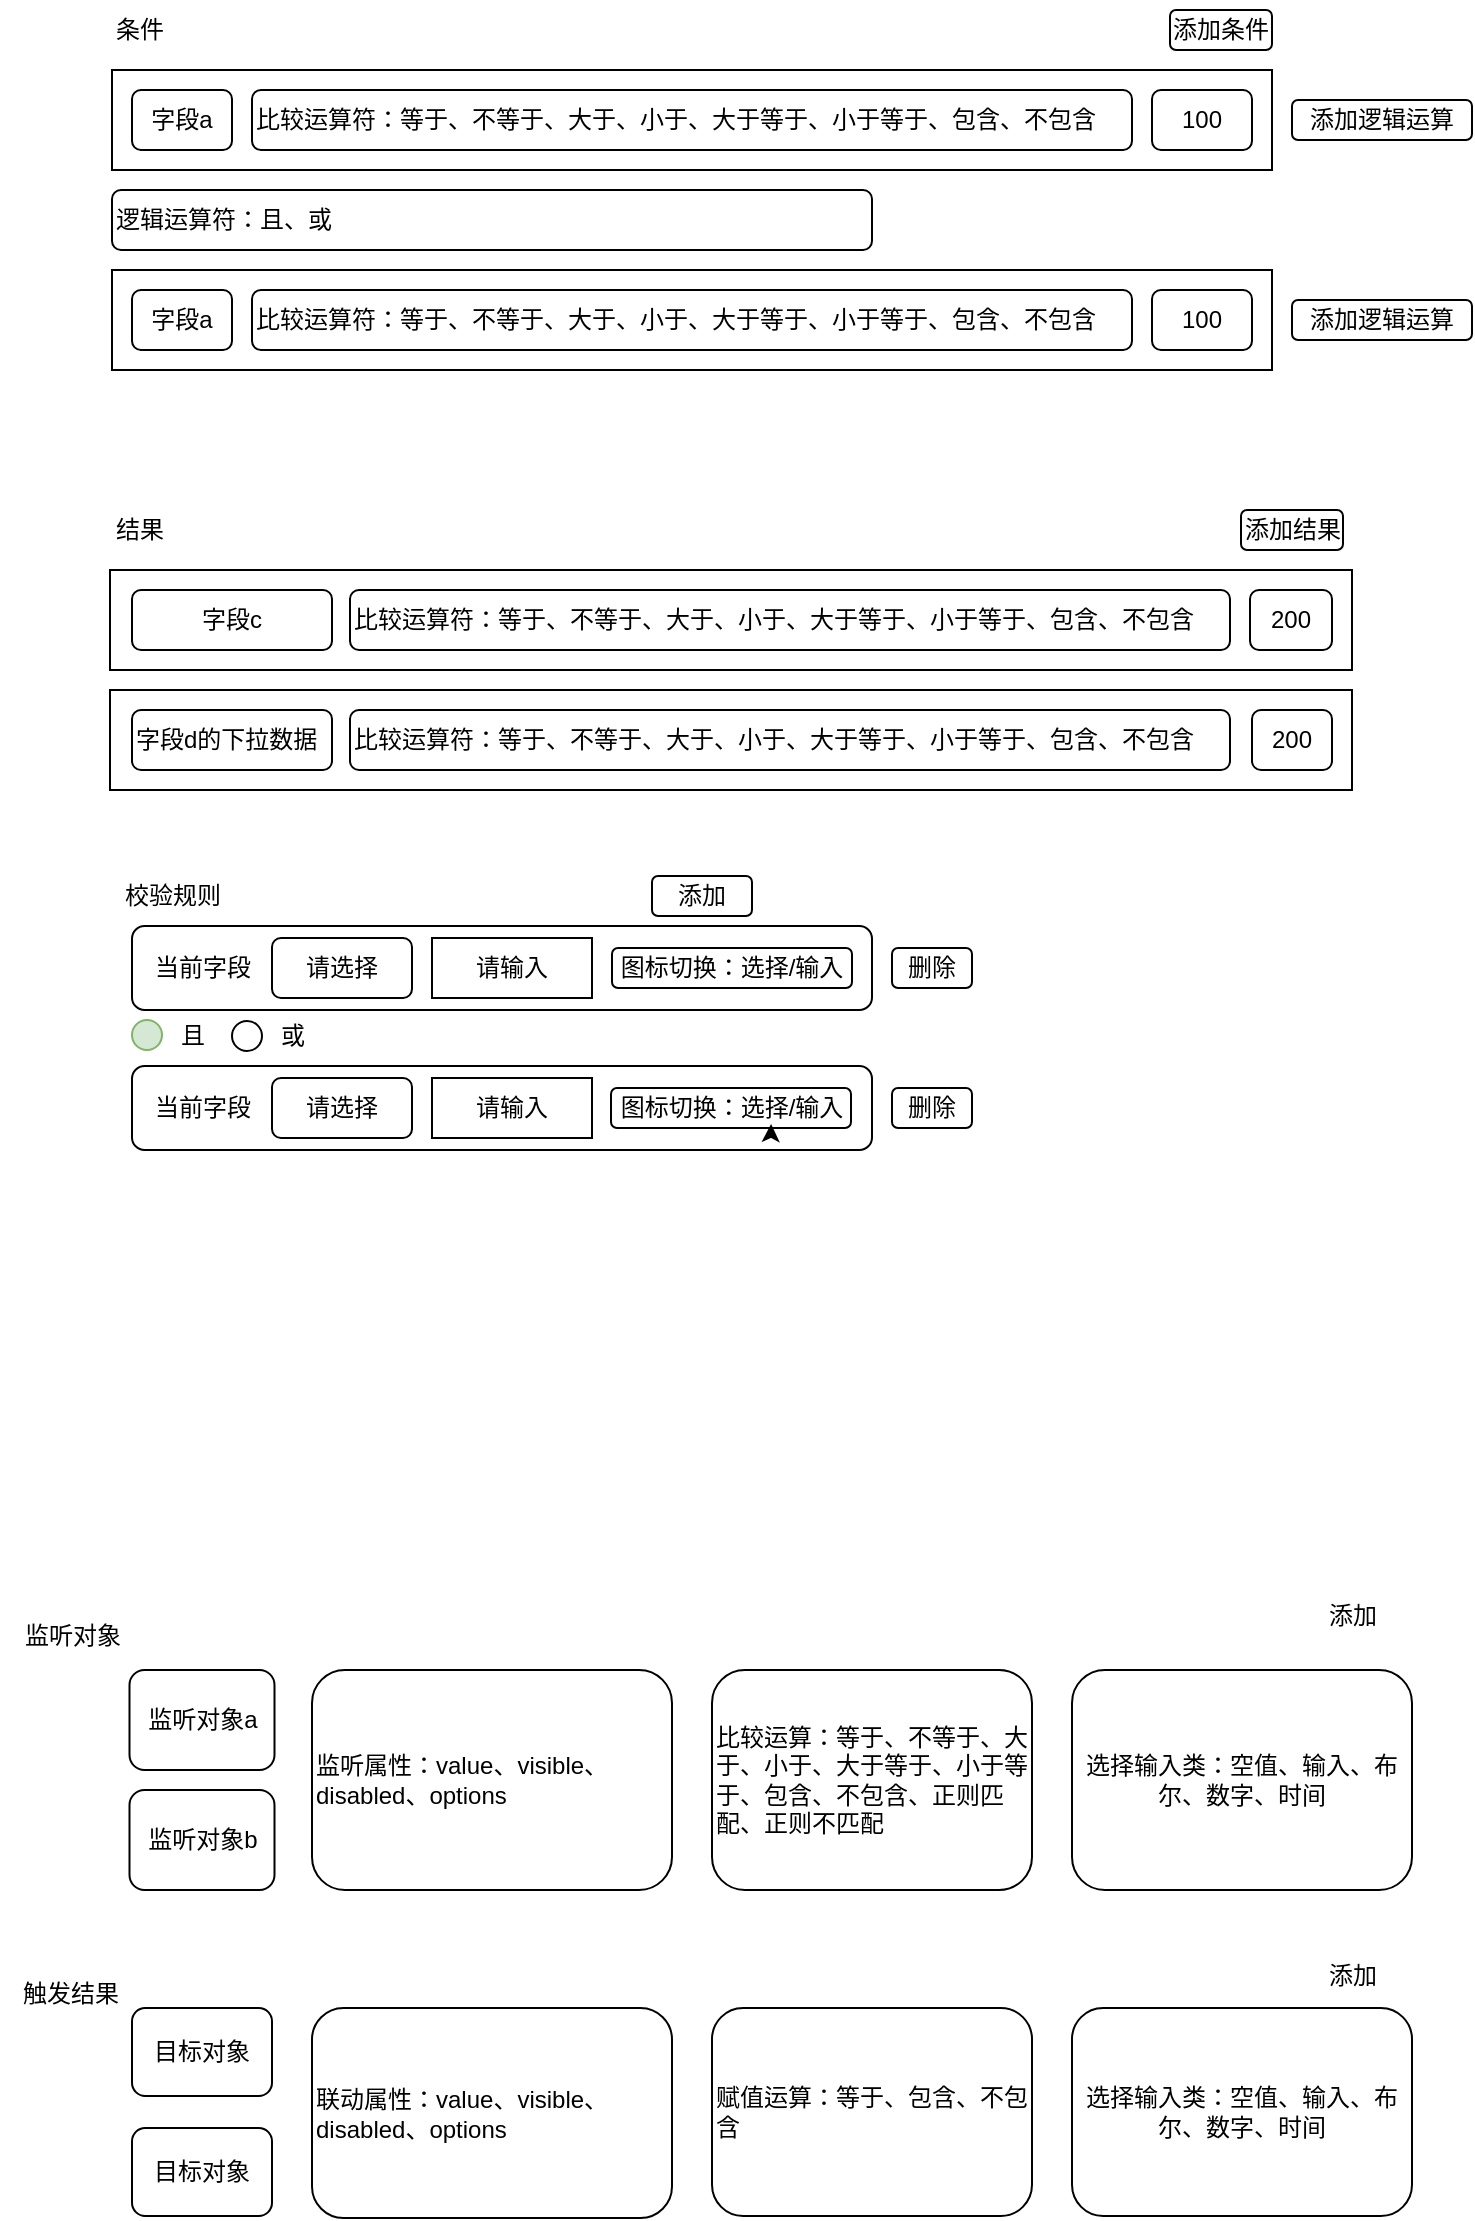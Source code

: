 <mxfile version="26.1.0">
  <diagram name="第 1 页" id="OkHcdpUXPn1q1teVOjKF">
    <mxGraphModel dx="1194" dy="651" grid="1" gridSize="10" guides="1" tooltips="1" connect="1" arrows="1" fold="1" page="1" pageScale="1" pageWidth="827" pageHeight="1169" math="0" shadow="0">
      <root>
        <mxCell id="0" />
        <mxCell id="1" parent="0" />
        <mxCell id="NQwIcO4NpjbpjUUEAGOQ-4" value="" style="ellipse;whiteSpace=wrap;html=1;aspect=fixed;fillColor=#d5e8d4;strokeColor=#82b366;" parent="1" vertex="1">
          <mxGeometry x="80" y="585" width="15" height="15" as="geometry" />
        </mxCell>
        <mxCell id="qAJiwPl70GLXNSQBcnNx-25" value="" style="rounded=0;whiteSpace=wrap;html=1;" parent="1" vertex="1">
          <mxGeometry x="69" y="420" width="621" height="50" as="geometry" />
        </mxCell>
        <mxCell id="qAJiwPl70GLXNSQBcnNx-16" value="" style="rounded=0;whiteSpace=wrap;html=1;" parent="1" vertex="1">
          <mxGeometry x="70" y="110" width="580" height="50" as="geometry" />
        </mxCell>
        <mxCell id="qAJiwPl70GLXNSQBcnNx-2" value="条件" style="text;html=1;align=left;verticalAlign=middle;whiteSpace=wrap;rounded=0;" parent="1" vertex="1">
          <mxGeometry x="70" y="75" width="60" height="30" as="geometry" />
        </mxCell>
        <mxCell id="qAJiwPl70GLXNSQBcnNx-4" value="添加条件" style="rounded=1;whiteSpace=wrap;html=1;" parent="1" vertex="1">
          <mxGeometry x="599" y="80" width="51" height="20" as="geometry" />
        </mxCell>
        <mxCell id="qAJiwPl70GLXNSQBcnNx-5" value="结果" style="text;html=1;align=left;verticalAlign=middle;whiteSpace=wrap;rounded=0;" parent="1" vertex="1">
          <mxGeometry x="70" y="325" width="60" height="30" as="geometry" />
        </mxCell>
        <mxCell id="qAJiwPl70GLXNSQBcnNx-10" value="&lt;div style=&quot;text-align: left;&quot;&gt;&lt;span style=&quot;background-color: initial; text-align: center;&quot;&gt;添加结果&lt;/span&gt;&lt;/div&gt;" style="rounded=1;whiteSpace=wrap;html=1;" parent="1" vertex="1">
          <mxGeometry x="634.5" y="330" width="51" height="20" as="geometry" />
        </mxCell>
        <mxCell id="qAJiwPl70GLXNSQBcnNx-13" value="逻辑运算符：且、或" style="rounded=1;whiteSpace=wrap;html=1;align=left;" parent="1" vertex="1">
          <mxGeometry x="70" y="170" width="380" height="30" as="geometry" />
        </mxCell>
        <mxCell id="qAJiwPl70GLXNSQBcnNx-14" value="字段d的下拉数据" style="rounded=1;whiteSpace=wrap;html=1;align=left;" parent="1" vertex="1">
          <mxGeometry x="80" y="430" width="100" height="30" as="geometry" />
        </mxCell>
        <mxCell id="qAJiwPl70GLXNSQBcnNx-1" value="字段a" style="rounded=1;whiteSpace=wrap;html=1;align=center;" parent="1" vertex="1">
          <mxGeometry x="80" y="120" width="50" height="30" as="geometry" />
        </mxCell>
        <mxCell id="qAJiwPl70GLXNSQBcnNx-3" value="比较运算符：等于、不等于、大于、小于、大于等于、小于等于、包含、不包含" style="rounded=1;whiteSpace=wrap;html=1;align=left;" parent="1" vertex="1">
          <mxGeometry x="140" y="120" width="440" height="30" as="geometry" />
        </mxCell>
        <mxCell id="qAJiwPl70GLXNSQBcnNx-11" value="&lt;div&gt;100&lt;/div&gt;" style="rounded=1;whiteSpace=wrap;html=1;align=center;" parent="1" vertex="1">
          <mxGeometry x="590" y="120" width="50" height="30" as="geometry" />
        </mxCell>
        <mxCell id="qAJiwPl70GLXNSQBcnNx-23" value="比较运算符：等于、不等于、大于、小于、大于等于、小于等于、包含、不包含" style="rounded=1;whiteSpace=wrap;html=1;align=left;" parent="1" vertex="1">
          <mxGeometry x="189" y="430" width="440" height="30" as="geometry" />
        </mxCell>
        <mxCell id="qAJiwPl70GLXNSQBcnNx-24" value="200" style="rounded=1;whiteSpace=wrap;html=1;align=center;" parent="1" vertex="1">
          <mxGeometry x="640" y="430" width="40" height="30" as="geometry" />
        </mxCell>
        <mxCell id="qAJiwPl70GLXNSQBcnNx-28" value="" style="rounded=0;whiteSpace=wrap;html=1;" parent="1" vertex="1">
          <mxGeometry x="69" y="360" width="621" height="50" as="geometry" />
        </mxCell>
        <mxCell id="qAJiwPl70GLXNSQBcnNx-29" value="字段c" style="rounded=1;whiteSpace=wrap;html=1;align=center;" parent="1" vertex="1">
          <mxGeometry x="80" y="370" width="100" height="30" as="geometry" />
        </mxCell>
        <mxCell id="qAJiwPl70GLXNSQBcnNx-30" value="比较运算符：等于、不等于、大于、小于、大于等于、小于等于、包含、不包含" style="rounded=1;whiteSpace=wrap;html=1;align=left;" parent="1" vertex="1">
          <mxGeometry x="189" y="370" width="440" height="30" as="geometry" />
        </mxCell>
        <mxCell id="qAJiwPl70GLXNSQBcnNx-31" value="200" style="rounded=1;whiteSpace=wrap;html=1;align=center;" parent="1" vertex="1">
          <mxGeometry x="639" y="370" width="41" height="30" as="geometry" />
        </mxCell>
        <mxCell id="qAJiwPl70GLXNSQBcnNx-32" value="添加逻辑运算" style="rounded=1;whiteSpace=wrap;html=1;" parent="1" vertex="1">
          <mxGeometry x="660" y="125" width="90" height="20" as="geometry" />
        </mxCell>
        <mxCell id="qAJiwPl70GLXNSQBcnNx-34" value="" style="rounded=0;whiteSpace=wrap;html=1;" parent="1" vertex="1">
          <mxGeometry x="70" y="210" width="580" height="50" as="geometry" />
        </mxCell>
        <mxCell id="qAJiwPl70GLXNSQBcnNx-35" value="字段a" style="rounded=1;whiteSpace=wrap;html=1;align=center;" parent="1" vertex="1">
          <mxGeometry x="80" y="220" width="50" height="30" as="geometry" />
        </mxCell>
        <mxCell id="qAJiwPl70GLXNSQBcnNx-36" value="比较运算符：等于、不等于、大于、小于、大于等于、小于等于、包含、不包含" style="rounded=1;whiteSpace=wrap;html=1;align=left;" parent="1" vertex="1">
          <mxGeometry x="140" y="220" width="440" height="30" as="geometry" />
        </mxCell>
        <mxCell id="qAJiwPl70GLXNSQBcnNx-37" value="&lt;div&gt;100&lt;/div&gt;" style="rounded=1;whiteSpace=wrap;html=1;align=center;" parent="1" vertex="1">
          <mxGeometry x="590" y="220" width="50" height="30" as="geometry" />
        </mxCell>
        <mxCell id="qAJiwPl70GLXNSQBcnNx-38" value="添加逻辑运算" style="rounded=1;whiteSpace=wrap;html=1;" parent="1" vertex="1">
          <mxGeometry x="660" y="225" width="90" height="20" as="geometry" />
        </mxCell>
        <mxCell id="NQwIcO4NpjbpjUUEAGOQ-1" value="校验规则" style="text;html=1;align=center;verticalAlign=middle;resizable=0;points=[];autosize=1;strokeColor=none;fillColor=none;" parent="1" vertex="1">
          <mxGeometry x="65" y="508" width="70" height="30" as="geometry" />
        </mxCell>
        <mxCell id="NQwIcO4NpjbpjUUEAGOQ-2" value="" style="rounded=1;whiteSpace=wrap;html=1;" parent="1" vertex="1">
          <mxGeometry x="80" y="538" width="370" height="42" as="geometry" />
        </mxCell>
        <mxCell id="NQwIcO4NpjbpjUUEAGOQ-3" value="添加" style="rounded=1;whiteSpace=wrap;html=1;" parent="1" vertex="1">
          <mxGeometry x="340" y="513" width="50" height="20" as="geometry" />
        </mxCell>
        <mxCell id="NQwIcO4NpjbpjUUEAGOQ-5" value="且" style="text;html=1;align=center;verticalAlign=middle;resizable=0;points=[];autosize=1;strokeColor=none;fillColor=none;" parent="1" vertex="1">
          <mxGeometry x="90" y="578" width="40" height="30" as="geometry" />
        </mxCell>
        <mxCell id="NQwIcO4NpjbpjUUEAGOQ-8" value="或" style="text;html=1;align=center;verticalAlign=middle;resizable=0;points=[];autosize=1;strokeColor=none;fillColor=none;" parent="1" vertex="1">
          <mxGeometry x="140" y="578" width="40" height="30" as="geometry" />
        </mxCell>
        <mxCell id="NQwIcO4NpjbpjUUEAGOQ-10" value="" style="ellipse;whiteSpace=wrap;html=1;aspect=fixed;" parent="1" vertex="1">
          <mxGeometry x="130" y="585.5" width="15" height="15" as="geometry" />
        </mxCell>
        <mxCell id="NQwIcO4NpjbpjUUEAGOQ-11" value="当前字段" style="text;html=1;align=center;verticalAlign=middle;resizable=0;points=[];autosize=1;strokeColor=none;fillColor=none;" parent="1" vertex="1">
          <mxGeometry x="80" y="544" width="70" height="30" as="geometry" />
        </mxCell>
        <mxCell id="NQwIcO4NpjbpjUUEAGOQ-12" value="请选择" style="rounded=1;whiteSpace=wrap;html=1;" parent="1" vertex="1">
          <mxGeometry x="150" y="544" width="70" height="30" as="geometry" />
        </mxCell>
        <mxCell id="NQwIcO4NpjbpjUUEAGOQ-13" value="请输入" style="rounded=0;whiteSpace=wrap;html=1;" parent="1" vertex="1">
          <mxGeometry x="230" y="544" width="80" height="30" as="geometry" />
        </mxCell>
        <mxCell id="NQwIcO4NpjbpjUUEAGOQ-14" value="" style="rounded=1;whiteSpace=wrap;html=1;" parent="1" vertex="1">
          <mxGeometry x="80" y="608" width="370" height="42" as="geometry" />
        </mxCell>
        <mxCell id="NQwIcO4NpjbpjUUEAGOQ-15" value="当前字段" style="text;html=1;align=center;verticalAlign=middle;resizable=0;points=[];autosize=1;strokeColor=none;fillColor=none;" parent="1" vertex="1">
          <mxGeometry x="80" y="614" width="70" height="30" as="geometry" />
        </mxCell>
        <mxCell id="NQwIcO4NpjbpjUUEAGOQ-16" value="请选择" style="rounded=1;whiteSpace=wrap;html=1;" parent="1" vertex="1">
          <mxGeometry x="150" y="614" width="70" height="30" as="geometry" />
        </mxCell>
        <mxCell id="NQwIcO4NpjbpjUUEAGOQ-17" value="请输入" style="rounded=0;whiteSpace=wrap;html=1;" parent="1" vertex="1">
          <mxGeometry x="230" y="614" width="80" height="30" as="geometry" />
        </mxCell>
        <mxCell id="NQwIcO4NpjbpjUUEAGOQ-18" value="删除" style="rounded=1;whiteSpace=wrap;html=1;" parent="1" vertex="1">
          <mxGeometry x="460" y="549" width="40" height="20" as="geometry" />
        </mxCell>
        <mxCell id="NQwIcO4NpjbpjUUEAGOQ-19" value="删除" style="rounded=1;whiteSpace=wrap;html=1;" parent="1" vertex="1">
          <mxGeometry x="460" y="619" width="40" height="20" as="geometry" />
        </mxCell>
        <mxCell id="NQwIcO4NpjbpjUUEAGOQ-21" value="图标切换：选择/输入" style="rounded=1;whiteSpace=wrap;html=1;" parent="1" vertex="1">
          <mxGeometry x="320" y="549" width="120" height="20" as="geometry" />
        </mxCell>
        <mxCell id="NQwIcO4NpjbpjUUEAGOQ-24" value="图标切换：选择/输入" style="rounded=1;whiteSpace=wrap;html=1;" parent="1" vertex="1">
          <mxGeometry x="319.5" y="619" width="120" height="20" as="geometry" />
        </mxCell>
        <mxCell id="NQwIcO4NpjbpjUUEAGOQ-25" style="edgeStyle=orthogonalEdgeStyle;rounded=0;orthogonalLoop=1;jettySize=auto;html=1;exitX=0.5;exitY=1;exitDx=0;exitDy=0;entryX=0.667;entryY=0.9;entryDx=0;entryDy=0;entryPerimeter=0;" parent="1" source="NQwIcO4NpjbpjUUEAGOQ-24" target="NQwIcO4NpjbpjUUEAGOQ-24" edge="1">
          <mxGeometry relative="1" as="geometry" />
        </mxCell>
        <mxCell id="UNLXwDMoNl5xc4xGQnmb-1" value="监听对象a" style="rounded=1;whiteSpace=wrap;html=1;" vertex="1" parent="1">
          <mxGeometry x="78.75" y="910" width="72.5" height="50" as="geometry" />
        </mxCell>
        <mxCell id="UNLXwDMoNl5xc4xGQnmb-4" value="目标对象" style="rounded=1;whiteSpace=wrap;html=1;" vertex="1" parent="1">
          <mxGeometry x="80" y="1079" width="70" height="44" as="geometry" />
        </mxCell>
        <mxCell id="UNLXwDMoNl5xc4xGQnmb-5" value="监听属性：value、visible、disabled、options" style="rounded=1;whiteSpace=wrap;html=1;align=left;" vertex="1" parent="1">
          <mxGeometry x="170" y="910" width="180" height="110" as="geometry" />
        </mxCell>
        <mxCell id="UNLXwDMoNl5xc4xGQnmb-6" value="联动属性：value、visible、disabled、options" style="rounded=1;whiteSpace=wrap;html=1;align=left;" vertex="1" parent="1">
          <mxGeometry x="170" y="1079" width="180" height="105" as="geometry" />
        </mxCell>
        <mxCell id="UNLXwDMoNl5xc4xGQnmb-7" value="监听对象b" style="rounded=1;whiteSpace=wrap;html=1;" vertex="1" parent="1">
          <mxGeometry x="78.75" y="970" width="72.5" height="50" as="geometry" />
        </mxCell>
        <mxCell id="UNLXwDMoNl5xc4xGQnmb-9" value="目标对象" style="rounded=1;whiteSpace=wrap;html=1;" vertex="1" parent="1">
          <mxGeometry x="80" y="1139" width="70" height="44" as="geometry" />
        </mxCell>
        <mxCell id="UNLXwDMoNl5xc4xGQnmb-11" value="监听对象" style="text;html=1;align=center;verticalAlign=middle;resizable=0;points=[];autosize=1;strokeColor=none;fillColor=none;" vertex="1" parent="1">
          <mxGeometry x="15" y="878" width="70" height="30" as="geometry" />
        </mxCell>
        <mxCell id="UNLXwDMoNl5xc4xGQnmb-13" value="触发结果" style="text;html=1;align=center;verticalAlign=middle;resizable=0;points=[];autosize=1;strokeColor=none;fillColor=none;" vertex="1" parent="1">
          <mxGeometry x="14" y="1057" width="70" height="30" as="geometry" />
        </mxCell>
        <mxCell id="UNLXwDMoNl5xc4xGQnmb-17" value="比较运算：等于、不等于、大于、小于、大于等于、小于等于、包含、不包含、正则匹配、正则不匹配" style="rounded=1;whiteSpace=wrap;html=1;align=left;" vertex="1" parent="1">
          <mxGeometry x="370" y="910" width="160" height="110" as="geometry" />
        </mxCell>
        <mxCell id="UNLXwDMoNl5xc4xGQnmb-18" value="选择输入类：空值、输入、布尔、数字、时间" style="rounded=1;whiteSpace=wrap;html=1;" vertex="1" parent="1">
          <mxGeometry x="550" y="910" width="170" height="110" as="geometry" />
        </mxCell>
        <mxCell id="UNLXwDMoNl5xc4xGQnmb-19" value="赋值运算：等于、包含、不包含" style="rounded=1;whiteSpace=wrap;html=1;align=left;" vertex="1" parent="1">
          <mxGeometry x="370" y="1079" width="160" height="104" as="geometry" />
        </mxCell>
        <mxCell id="UNLXwDMoNl5xc4xGQnmb-20" value="选择输入类：空值、输入、布尔、数字、时间" style="rounded=1;whiteSpace=wrap;html=1;" vertex="1" parent="1">
          <mxGeometry x="550" y="1079" width="170" height="104" as="geometry" />
        </mxCell>
        <mxCell id="UNLXwDMoNl5xc4xGQnmb-21" value="添加" style="text;html=1;align=center;verticalAlign=middle;resizable=0;points=[];autosize=1;strokeColor=none;fillColor=none;" vertex="1" parent="1">
          <mxGeometry x="665" y="868" width="50" height="30" as="geometry" />
        </mxCell>
        <mxCell id="UNLXwDMoNl5xc4xGQnmb-22" value="添加" style="text;html=1;align=center;verticalAlign=middle;resizable=0;points=[];autosize=1;strokeColor=none;fillColor=none;" vertex="1" parent="1">
          <mxGeometry x="665" y="1048" width="50" height="30" as="geometry" />
        </mxCell>
      </root>
    </mxGraphModel>
  </diagram>
</mxfile>
